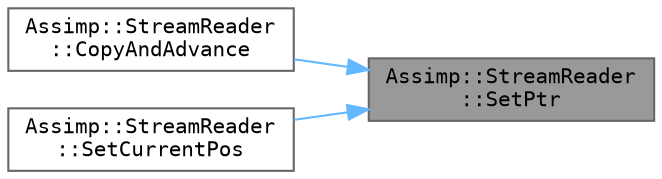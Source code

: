 digraph "Assimp::StreamReader::SetPtr"
{
 // LATEX_PDF_SIZE
  bgcolor="transparent";
  edge [fontname=Terminal,fontsize=10,labelfontname=Helvetica,labelfontsize=10];
  node [fontname=Terminal,fontsize=10,shape=box,height=0.2,width=0.4];
  rankdir="RL";
  Node1 [label="Assimp::StreamReader\l::SetPtr",height=0.2,width=0.4,color="gray40", fillcolor="grey60", style="filled", fontcolor="black",tooltip=" "];
  Node1 -> Node2 [dir="back",color="steelblue1",style="solid"];
  Node2 [label="Assimp::StreamReader\l::CopyAndAdvance",height=0.2,width=0.4,color="grey40", fillcolor="white", style="filled",URL="$class_assimp_1_1_stream_reader.html#a0179cda5fa628cd9ba57c6a3b3a007b3",tooltip=" "];
  Node1 -> Node3 [dir="back",color="steelblue1",style="solid"];
  Node3 [label="Assimp::StreamReader\l::SetCurrentPos",height=0.2,width=0.4,color="grey40", fillcolor="white", style="filled",URL="$class_assimp_1_1_stream_reader.html#a921586c21f962839c71ee678d5d6ef7f",tooltip=" "];
}
